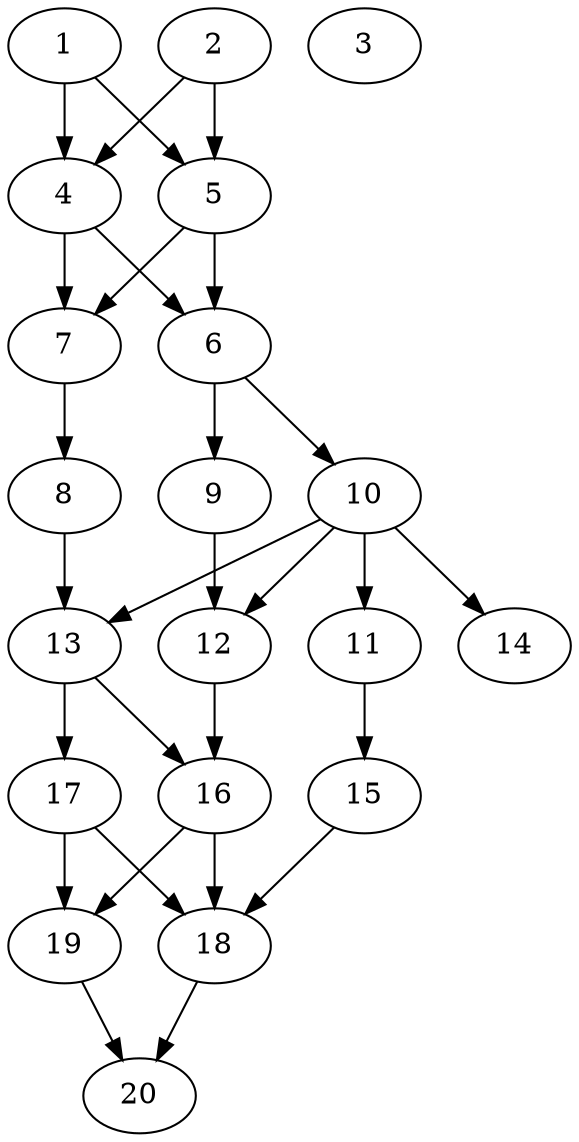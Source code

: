 // DAG automatically generated by daggen at Sat Jul 27 15:36:23 2019
// ./daggen --dot -n 20 --ccr 0.5 --fat 0.4 --regular 0.5 --density 0.7 --mindata 5242880 --maxdata 52428800 
digraph G {
  1 [size="49768448", alpha="0.07", expect_size="24884224"] 
  1 -> 4 [size ="24884224"]
  1 -> 5 [size ="24884224"]
  2 [size="39815168", alpha="0.11", expect_size="19907584"] 
  2 -> 4 [size ="19907584"]
  2 -> 5 [size ="19907584"]
  3 [size="78043136", alpha="0.11", expect_size="39021568"] 
  4 [size="55068672", alpha="0.05", expect_size="27534336"] 
  4 -> 6 [size ="27534336"]
  4 -> 7 [size ="27534336"]
  5 [size="75042816", alpha="0.11", expect_size="37521408"] 
  5 -> 6 [size ="37521408"]
  5 -> 7 [size ="37521408"]
  6 [size="43083776", alpha="0.14", expect_size="21541888"] 
  6 -> 9 [size ="21541888"]
  6 -> 10 [size ="21541888"]
  7 [size="94640128", alpha="0.14", expect_size="47320064"] 
  7 -> 8 [size ="47320064"]
  8 [size="62398464", alpha="0.05", expect_size="31199232"] 
  8 -> 13 [size ="31199232"]
  9 [size="84633600", alpha="0.19", expect_size="42316800"] 
  9 -> 12 [size ="42316800"]
  10 [size="80019456", alpha="0.06", expect_size="40009728"] 
  10 -> 11 [size ="40009728"]
  10 -> 12 [size ="40009728"]
  10 -> 13 [size ="40009728"]
  10 -> 14 [size ="40009728"]
  11 [size="43843584", alpha="0.11", expect_size="21921792"] 
  11 -> 15 [size ="21921792"]
  12 [size="77127680", alpha="0.17", expect_size="38563840"] 
  12 -> 16 [size ="38563840"]
  13 [size="36868096", alpha="0.05", expect_size="18434048"] 
  13 -> 16 [size ="18434048"]
  13 -> 17 [size ="18434048"]
  14 [size="90355712", alpha="0.17", expect_size="45177856"] 
  15 [size="17881088", alpha="0.07", expect_size="8940544"] 
  15 -> 18 [size ="8940544"]
  16 [size="70172672", alpha="0.11", expect_size="35086336"] 
  16 -> 18 [size ="35086336"]
  16 -> 19 [size ="35086336"]
  17 [size="42596352", alpha="0.07", expect_size="21298176"] 
  17 -> 18 [size ="21298176"]
  17 -> 19 [size ="21298176"]
  18 [size="16533504", alpha="0.17", expect_size="8266752"] 
  18 -> 20 [size ="8266752"]
  19 [size="41684992", alpha="0.13", expect_size="20842496"] 
  19 -> 20 [size ="20842496"]
  20 [size="37126144", alpha="0.06", expect_size="18563072"] 
}
